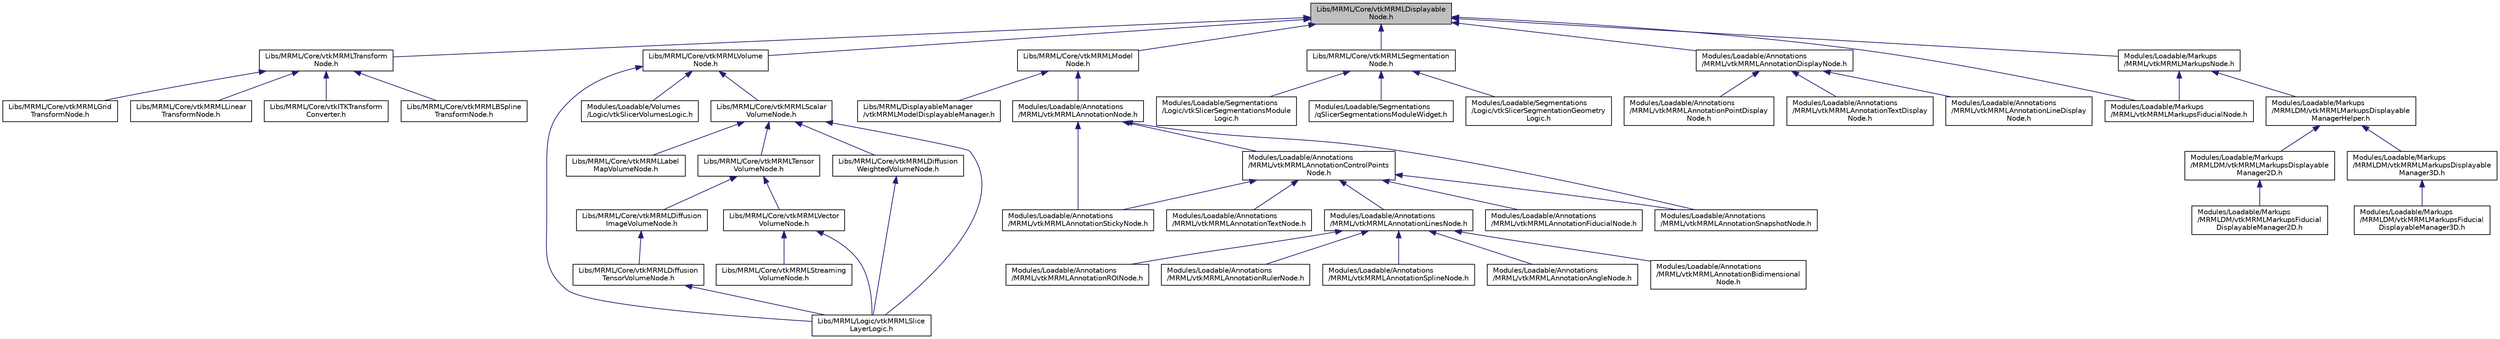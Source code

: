 digraph "Libs/MRML/Core/vtkMRMLDisplayableNode.h"
{
  bgcolor="transparent";
  edge [fontname="Helvetica",fontsize="10",labelfontname="Helvetica",labelfontsize="10"];
  node [fontname="Helvetica",fontsize="10",shape=record];
  Node22 [label="Libs/MRML/Core/vtkMRMLDisplayable\lNode.h",height=0.2,width=0.4,color="black", fillcolor="grey75", style="filled", fontcolor="black"];
  Node22 -> Node23 [dir="back",color="midnightblue",fontsize="10",style="solid",fontname="Helvetica"];
  Node23 [label="Libs/MRML/Core/vtkMRMLTransform\lNode.h",height=0.2,width=0.4,color="black",URL="$vtkMRMLTransformNode_8h.html"];
  Node23 -> Node24 [dir="back",color="midnightblue",fontsize="10",style="solid",fontname="Helvetica"];
  Node24 [label="Libs/MRML/Core/vtkITKTransform\lConverter.h",height=0.2,width=0.4,color="black",URL="$vtkITKTransformConverter_8h.html"];
  Node23 -> Node25 [dir="back",color="midnightblue",fontsize="10",style="solid",fontname="Helvetica"];
  Node25 [label="Libs/MRML/Core/vtkMRMLBSpline\lTransformNode.h",height=0.2,width=0.4,color="black",URL="$vtkMRMLBSplineTransformNode_8h.html"];
  Node23 -> Node26 [dir="back",color="midnightblue",fontsize="10",style="solid",fontname="Helvetica"];
  Node26 [label="Libs/MRML/Core/vtkMRMLGrid\lTransformNode.h",height=0.2,width=0.4,color="black",URL="$vtkMRMLGridTransformNode_8h.html"];
  Node23 -> Node27 [dir="back",color="midnightblue",fontsize="10",style="solid",fontname="Helvetica"];
  Node27 [label="Libs/MRML/Core/vtkMRMLLinear\lTransformNode.h",height=0.2,width=0.4,color="black",URL="$vtkMRMLLinearTransformNode_8h.html"];
  Node22 -> Node28 [dir="back",color="midnightblue",fontsize="10",style="solid",fontname="Helvetica"];
  Node28 [label="Libs/MRML/Core/vtkMRMLVolume\lNode.h",height=0.2,width=0.4,color="black",URL="$vtkMRMLVolumeNode_8h.html"];
  Node28 -> Node29 [dir="back",color="midnightblue",fontsize="10",style="solid",fontname="Helvetica"];
  Node29 [label="Libs/MRML/Core/vtkMRMLScalar\lVolumeNode.h",height=0.2,width=0.4,color="black",URL="$vtkMRMLScalarVolumeNode_8h.html"];
  Node29 -> Node30 [dir="back",color="midnightblue",fontsize="10",style="solid",fontname="Helvetica"];
  Node30 [label="Libs/MRML/Core/vtkMRMLTensor\lVolumeNode.h",height=0.2,width=0.4,color="black",URL="$vtkMRMLTensorVolumeNode_8h.html"];
  Node30 -> Node31 [dir="back",color="midnightblue",fontsize="10",style="solid",fontname="Helvetica"];
  Node31 [label="Libs/MRML/Core/vtkMRMLDiffusion\lImageVolumeNode.h",height=0.2,width=0.4,color="black",URL="$vtkMRMLDiffusionImageVolumeNode_8h.html"];
  Node31 -> Node32 [dir="back",color="midnightblue",fontsize="10",style="solid",fontname="Helvetica"];
  Node32 [label="Libs/MRML/Core/vtkMRMLDiffusion\lTensorVolumeNode.h",height=0.2,width=0.4,color="black",URL="$vtkMRMLDiffusionTensorVolumeNode_8h.html"];
  Node32 -> Node33 [dir="back",color="midnightblue",fontsize="10",style="solid",fontname="Helvetica"];
  Node33 [label="Libs/MRML/Logic/vtkMRMLSlice\lLayerLogic.h",height=0.2,width=0.4,color="black",URL="$vtkMRMLSliceLayerLogic_8h.html"];
  Node30 -> Node34 [dir="back",color="midnightblue",fontsize="10",style="solid",fontname="Helvetica"];
  Node34 [label="Libs/MRML/Core/vtkMRMLVector\lVolumeNode.h",height=0.2,width=0.4,color="black",URL="$vtkMRMLVectorVolumeNode_8h.html"];
  Node34 -> Node35 [dir="back",color="midnightblue",fontsize="10",style="solid",fontname="Helvetica"];
  Node35 [label="Libs/MRML/Core/vtkMRMLStreaming\lVolumeNode.h",height=0.2,width=0.4,color="black",URL="$vtkMRMLStreamingVolumeNode_8h.html"];
  Node34 -> Node33 [dir="back",color="midnightblue",fontsize="10",style="solid",fontname="Helvetica"];
  Node29 -> Node36 [dir="back",color="midnightblue",fontsize="10",style="solid",fontname="Helvetica"];
  Node36 [label="Libs/MRML/Core/vtkMRMLDiffusion\lWeightedVolumeNode.h",height=0.2,width=0.4,color="black",URL="$vtkMRMLDiffusionWeightedVolumeNode_8h.html"];
  Node36 -> Node33 [dir="back",color="midnightblue",fontsize="10",style="solid",fontname="Helvetica"];
  Node29 -> Node37 [dir="back",color="midnightblue",fontsize="10",style="solid",fontname="Helvetica"];
  Node37 [label="Libs/MRML/Core/vtkMRMLLabel\lMapVolumeNode.h",height=0.2,width=0.4,color="black",URL="$vtkMRMLLabelMapVolumeNode_8h.html"];
  Node29 -> Node33 [dir="back",color="midnightblue",fontsize="10",style="solid",fontname="Helvetica"];
  Node28 -> Node33 [dir="back",color="midnightblue",fontsize="10",style="solid",fontname="Helvetica"];
  Node28 -> Node38 [dir="back",color="midnightblue",fontsize="10",style="solid",fontname="Helvetica"];
  Node38 [label="Modules/Loadable/Volumes\l/Logic/vtkSlicerVolumesLogic.h",height=0.2,width=0.4,color="black",URL="$vtkSlicerVolumesLogic_8h.html"];
  Node22 -> Node39 [dir="back",color="midnightblue",fontsize="10",style="solid",fontname="Helvetica"];
  Node39 [label="Libs/MRML/Core/vtkMRMLModel\lNode.h",height=0.2,width=0.4,color="black",URL="$vtkMRMLModelNode_8h.html"];
  Node39 -> Node40 [dir="back",color="midnightblue",fontsize="10",style="solid",fontname="Helvetica"];
  Node40 [label="Libs/MRML/DisplayableManager\l/vtkMRMLModelDisplayableManager.h",height=0.2,width=0.4,color="black",URL="$vtkMRMLModelDisplayableManager_8h.html"];
  Node39 -> Node41 [dir="back",color="midnightblue",fontsize="10",style="solid",fontname="Helvetica"];
  Node41 [label="Modules/Loadable/Annotations\l/MRML/vtkMRMLAnnotationNode.h",height=0.2,width=0.4,color="black",URL="$vtkMRMLAnnotationNode_8h.html"];
  Node41 -> Node42 [dir="back",color="midnightblue",fontsize="10",style="solid",fontname="Helvetica"];
  Node42 [label="Modules/Loadable/Annotations\l/MRML/vtkMRMLAnnotationControlPoints\lNode.h",height=0.2,width=0.4,color="black",URL="$vtkMRMLAnnotationControlPointsNode_8h.html"];
  Node42 -> Node43 [dir="back",color="midnightblue",fontsize="10",style="solid",fontname="Helvetica"];
  Node43 [label="Modules/Loadable/Annotations\l/MRML/vtkMRMLAnnotationLinesNode.h",height=0.2,width=0.4,color="black",URL="$vtkMRMLAnnotationLinesNode_8h.html"];
  Node43 -> Node44 [dir="back",color="midnightblue",fontsize="10",style="solid",fontname="Helvetica"];
  Node44 [label="Modules/Loadable/Annotations\l/MRML/vtkMRMLAnnotationAngleNode.h",height=0.2,width=0.4,color="black",URL="$vtkMRMLAnnotationAngleNode_8h.html"];
  Node43 -> Node45 [dir="back",color="midnightblue",fontsize="10",style="solid",fontname="Helvetica"];
  Node45 [label="Modules/Loadable/Annotations\l/MRML/vtkMRMLAnnotationBidimensional\lNode.h",height=0.2,width=0.4,color="black",URL="$vtkMRMLAnnotationBidimensionalNode_8h.html"];
  Node43 -> Node46 [dir="back",color="midnightblue",fontsize="10",style="solid",fontname="Helvetica"];
  Node46 [label="Modules/Loadable/Annotations\l/MRML/vtkMRMLAnnotationROINode.h",height=0.2,width=0.4,color="black",URL="$vtkMRMLAnnotationROINode_8h.html"];
  Node43 -> Node47 [dir="back",color="midnightblue",fontsize="10",style="solid",fontname="Helvetica"];
  Node47 [label="Modules/Loadable/Annotations\l/MRML/vtkMRMLAnnotationRulerNode.h",height=0.2,width=0.4,color="black",URL="$vtkMRMLAnnotationRulerNode_8h.html"];
  Node43 -> Node48 [dir="back",color="midnightblue",fontsize="10",style="solid",fontname="Helvetica"];
  Node48 [label="Modules/Loadable/Annotations\l/MRML/vtkMRMLAnnotationSplineNode.h",height=0.2,width=0.4,color="black",URL="$vtkMRMLAnnotationSplineNode_8h.html"];
  Node42 -> Node49 [dir="back",color="midnightblue",fontsize="10",style="solid",fontname="Helvetica"];
  Node49 [label="Modules/Loadable/Annotations\l/MRML/vtkMRMLAnnotationFiducialNode.h",height=0.2,width=0.4,color="black",URL="$vtkMRMLAnnotationFiducialNode_8h.html"];
  Node42 -> Node50 [dir="back",color="midnightblue",fontsize="10",style="solid",fontname="Helvetica"];
  Node50 [label="Modules/Loadable/Annotations\l/MRML/vtkMRMLAnnotationSnapshotNode.h",height=0.2,width=0.4,color="black",URL="$vtkMRMLAnnotationSnapshotNode_8h.html"];
  Node42 -> Node51 [dir="back",color="midnightblue",fontsize="10",style="solid",fontname="Helvetica"];
  Node51 [label="Modules/Loadable/Annotations\l/MRML/vtkMRMLAnnotationStickyNode.h",height=0.2,width=0.4,color="black",URL="$vtkMRMLAnnotationStickyNode_8h.html"];
  Node42 -> Node52 [dir="back",color="midnightblue",fontsize="10",style="solid",fontname="Helvetica"];
  Node52 [label="Modules/Loadable/Annotations\l/MRML/vtkMRMLAnnotationTextNode.h",height=0.2,width=0.4,color="black",URL="$vtkMRMLAnnotationTextNode_8h.html"];
  Node41 -> Node50 [dir="back",color="midnightblue",fontsize="10",style="solid",fontname="Helvetica"];
  Node41 -> Node51 [dir="back",color="midnightblue",fontsize="10",style="solid",fontname="Helvetica"];
  Node22 -> Node53 [dir="back",color="midnightblue",fontsize="10",style="solid",fontname="Helvetica"];
  Node53 [label="Libs/MRML/Core/vtkMRMLSegmentation\lNode.h",height=0.2,width=0.4,color="black",URL="$vtkMRMLSegmentationNode_8h.html"];
  Node53 -> Node54 [dir="back",color="midnightblue",fontsize="10",style="solid",fontname="Helvetica"];
  Node54 [label="Modules/Loadable/Segmentations\l/Logic/vtkSlicerSegmentationGeometry\lLogic.h",height=0.2,width=0.4,color="black",URL="$vtkSlicerSegmentationGeometryLogic_8h.html"];
  Node53 -> Node55 [dir="back",color="midnightblue",fontsize="10",style="solid",fontname="Helvetica"];
  Node55 [label="Modules/Loadable/Segmentations\l/Logic/vtkSlicerSegmentationsModule\lLogic.h",height=0.2,width=0.4,color="black",URL="$vtkSlicerSegmentationsModuleLogic_8h.html"];
  Node53 -> Node56 [dir="back",color="midnightblue",fontsize="10",style="solid",fontname="Helvetica"];
  Node56 [label="Modules/Loadable/Segmentations\l/qSlicerSegmentationsModuleWidget.h",height=0.2,width=0.4,color="black",URL="$qSlicerSegmentationsModuleWidget_8h.html"];
  Node22 -> Node57 [dir="back",color="midnightblue",fontsize="10",style="solid",fontname="Helvetica"];
  Node57 [label="Modules/Loadable/Annotations\l/MRML/vtkMRMLAnnotationDisplayNode.h",height=0.2,width=0.4,color="black",URL="$vtkMRMLAnnotationDisplayNode_8h.html"];
  Node57 -> Node58 [dir="back",color="midnightblue",fontsize="10",style="solid",fontname="Helvetica"];
  Node58 [label="Modules/Loadable/Annotations\l/MRML/vtkMRMLAnnotationLineDisplay\lNode.h",height=0.2,width=0.4,color="black",URL="$vtkMRMLAnnotationLineDisplayNode_8h.html"];
  Node57 -> Node59 [dir="back",color="midnightblue",fontsize="10",style="solid",fontname="Helvetica"];
  Node59 [label="Modules/Loadable/Annotations\l/MRML/vtkMRMLAnnotationPointDisplay\lNode.h",height=0.2,width=0.4,color="black",URL="$vtkMRMLAnnotationPointDisplayNode_8h.html"];
  Node57 -> Node60 [dir="back",color="midnightblue",fontsize="10",style="solid",fontname="Helvetica"];
  Node60 [label="Modules/Loadable/Annotations\l/MRML/vtkMRMLAnnotationTextDisplay\lNode.h",height=0.2,width=0.4,color="black",URL="$vtkMRMLAnnotationTextDisplayNode_8h.html"];
  Node22 -> Node61 [dir="back",color="midnightblue",fontsize="10",style="solid",fontname="Helvetica"];
  Node61 [label="Modules/Loadable/Markups\l/MRML/vtkMRMLMarkupsFiducialNode.h",height=0.2,width=0.4,color="black",URL="$vtkMRMLMarkupsFiducialNode_8h.html"];
  Node22 -> Node62 [dir="back",color="midnightblue",fontsize="10",style="solid",fontname="Helvetica"];
  Node62 [label="Modules/Loadable/Markups\l/MRML/vtkMRMLMarkupsNode.h",height=0.2,width=0.4,color="black",URL="$vtkMRMLMarkupsNode_8h.html"];
  Node62 -> Node61 [dir="back",color="midnightblue",fontsize="10",style="solid",fontname="Helvetica"];
  Node62 -> Node63 [dir="back",color="midnightblue",fontsize="10",style="solid",fontname="Helvetica"];
  Node63 [label="Modules/Loadable/Markups\l/MRMLDM/vtkMRMLMarkupsDisplayable\lManagerHelper.h",height=0.2,width=0.4,color="black",URL="$vtkMRMLMarkupsDisplayableManagerHelper_8h.html"];
  Node63 -> Node64 [dir="back",color="midnightblue",fontsize="10",style="solid",fontname="Helvetica"];
  Node64 [label="Modules/Loadable/Markups\l/MRMLDM/vtkMRMLMarkupsDisplayable\lManager2D.h",height=0.2,width=0.4,color="black",URL="$vtkMRMLMarkupsDisplayableManager2D_8h.html"];
  Node64 -> Node65 [dir="back",color="midnightblue",fontsize="10",style="solid",fontname="Helvetica"];
  Node65 [label="Modules/Loadable/Markups\l/MRMLDM/vtkMRMLMarkupsFiducial\lDisplayableManager2D.h",height=0.2,width=0.4,color="black",URL="$vtkMRMLMarkupsFiducialDisplayableManager2D_8h.html"];
  Node63 -> Node66 [dir="back",color="midnightblue",fontsize="10",style="solid",fontname="Helvetica"];
  Node66 [label="Modules/Loadable/Markups\l/MRMLDM/vtkMRMLMarkupsDisplayable\lManager3D.h",height=0.2,width=0.4,color="black",URL="$vtkMRMLMarkupsDisplayableManager3D_8h.html"];
  Node66 -> Node67 [dir="back",color="midnightblue",fontsize="10",style="solid",fontname="Helvetica"];
  Node67 [label="Modules/Loadable/Markups\l/MRMLDM/vtkMRMLMarkupsFiducial\lDisplayableManager3D.h",height=0.2,width=0.4,color="black",URL="$vtkMRMLMarkupsFiducialDisplayableManager3D_8h.html"];
}

